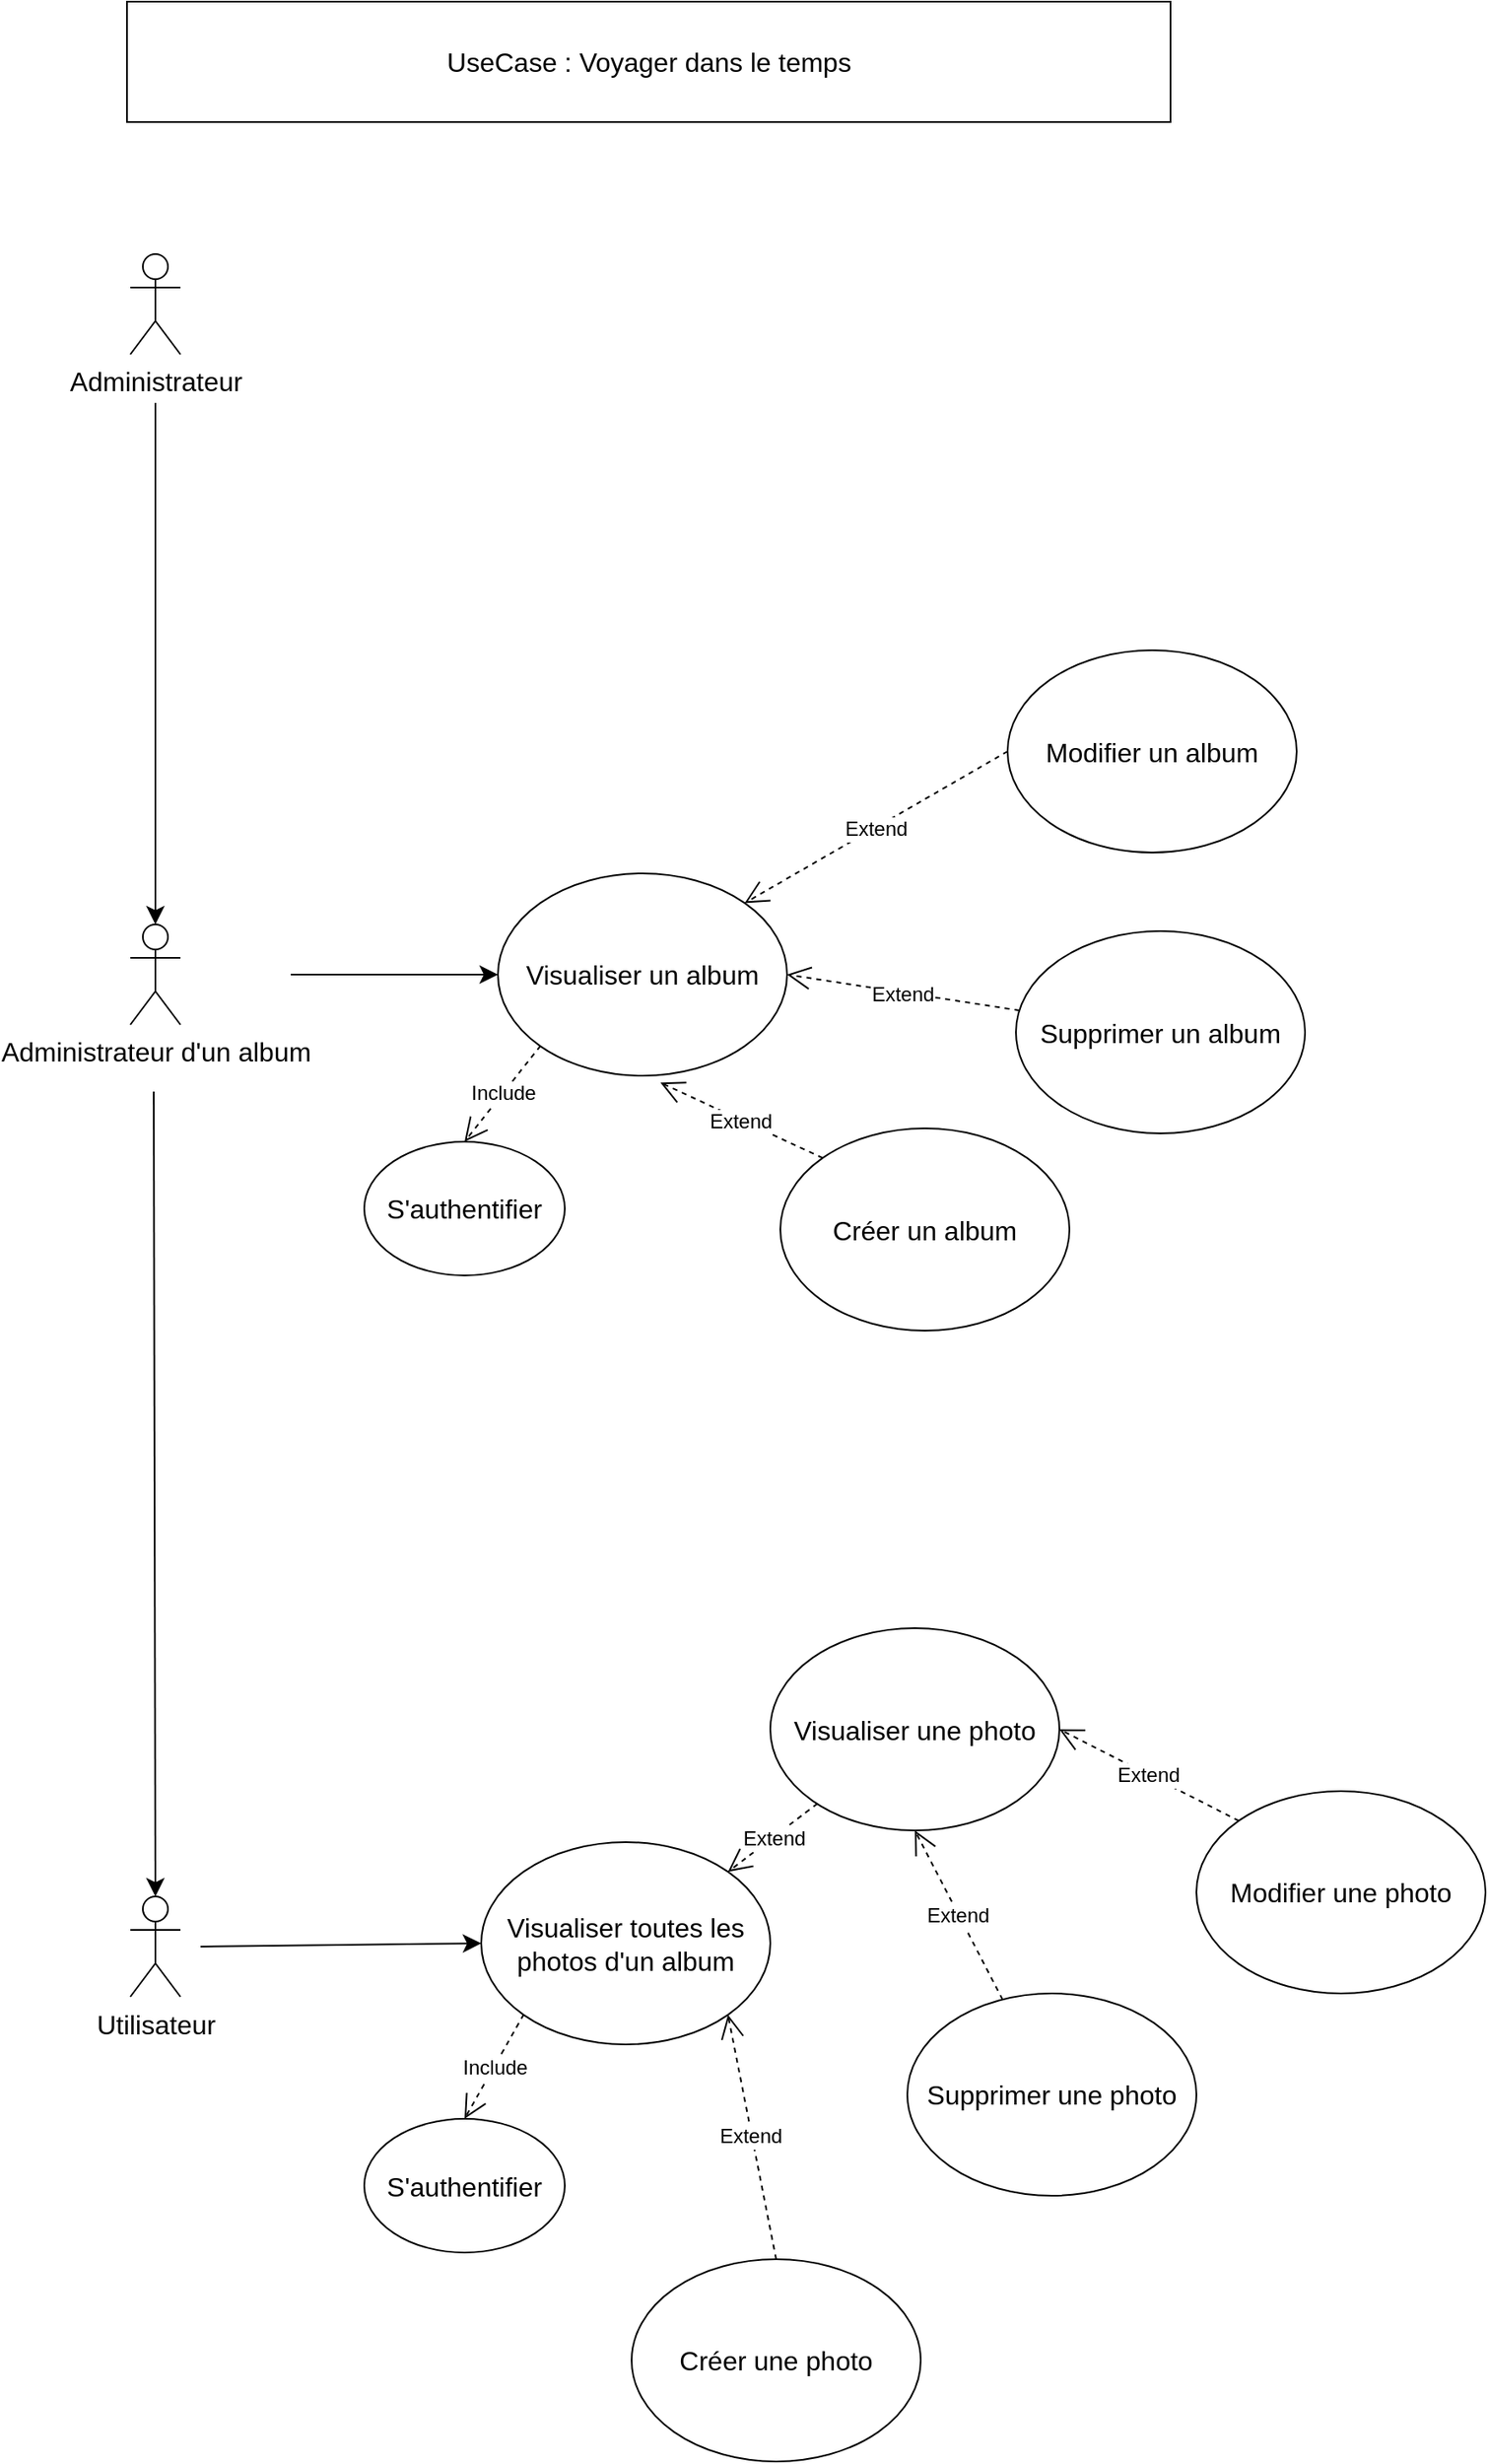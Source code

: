 <mxfile version="21.1.7" type="github">
  <diagram name="Page-1" id="HtQVQfZ8TFPf_YTs3sdP">
    <mxGraphModel dx="3625" dy="2278" grid="0" gridSize="10" guides="1" tooltips="1" connect="1" arrows="1" fold="1" page="0" pageScale="1" pageWidth="827" pageHeight="583" math="0" shadow="0">
      <root>
        <mxCell id="0" />
        <mxCell id="1" parent="0" />
        <mxCell id="s9opVT_vMAjenNTDfQ4--1" value="Utilisateur" style="shape=umlActor;verticalLabelPosition=bottom;verticalAlign=top;html=1;outlineConnect=0;fontSize=16;" vertex="1" parent="1">
          <mxGeometry x="-51" y="429.5" width="30" height="60" as="geometry" />
        </mxCell>
        <mxCell id="s9opVT_vMAjenNTDfQ4--2" value="Administrateur d&#39;un album" style="shape=umlActor;verticalLabelPosition=bottom;verticalAlign=top;html=1;outlineConnect=0;fontSize=16;" vertex="1" parent="1">
          <mxGeometry x="-51" y="-152" width="30" height="60" as="geometry" />
        </mxCell>
        <mxCell id="s9opVT_vMAjenNTDfQ4--3" value="Administrateur" style="shape=umlActor;verticalLabelPosition=bottom;verticalAlign=top;html=1;outlineConnect=0;fontSize=16;" vertex="1" parent="1">
          <mxGeometry x="-51" y="-553" width="30" height="60" as="geometry" />
        </mxCell>
        <mxCell id="s9opVT_vMAjenNTDfQ4--4" value="Visualiser toutes les photos d&#39;un album" style="ellipse;whiteSpace=wrap;html=1;fontSize=16;" vertex="1" parent="1">
          <mxGeometry x="159" y="397" width="173" height="121" as="geometry" />
        </mxCell>
        <mxCell id="s9opVT_vMAjenNTDfQ4--6" value="Visualiser une photo" style="ellipse;whiteSpace=wrap;html=1;fontSize=16;" vertex="1" parent="1">
          <mxGeometry x="332" y="269" width="173" height="121" as="geometry" />
        </mxCell>
        <mxCell id="s9opVT_vMAjenNTDfQ4--7" value="" style="endArrow=classic;html=1;rounded=0;fontSize=12;startSize=8;endSize=8;curved=1;entryX=0;entryY=0.5;entryDx=0;entryDy=0;" edge="1" parent="1" target="s9opVT_vMAjenNTDfQ4--4">
          <mxGeometry width="50" height="50" relative="1" as="geometry">
            <mxPoint x="-9" y="459.5" as="sourcePoint" />
            <mxPoint x="233" y="507.5" as="targetPoint" />
          </mxGeometry>
        </mxCell>
        <mxCell id="s9opVT_vMAjenNTDfQ4--8" value="Extend" style="endArrow=open;endSize=12;dashed=1;html=1;rounded=0;fontSize=12;curved=1;entryX=1;entryY=0;entryDx=0;entryDy=0;" edge="1" parent="1" source="s9opVT_vMAjenNTDfQ4--6" target="s9opVT_vMAjenNTDfQ4--4">
          <mxGeometry x="0.01" y="1" width="160" relative="1" as="geometry">
            <mxPoint x="172" y="530.5" as="sourcePoint" />
            <mxPoint x="332" y="530.5" as="targetPoint" />
            <mxPoint as="offset" />
          </mxGeometry>
        </mxCell>
        <mxCell id="s9opVT_vMAjenNTDfQ4--11" value="Créer une photo" style="ellipse;whiteSpace=wrap;html=1;fontSize=16;" vertex="1" parent="1">
          <mxGeometry x="249" y="646.5" width="173" height="121" as="geometry" />
        </mxCell>
        <mxCell id="s9opVT_vMAjenNTDfQ4--12" value="Extend" style="endArrow=open;endSize=12;dashed=1;html=1;rounded=0;fontSize=12;curved=1;entryX=1;entryY=1;entryDx=0;entryDy=0;exitX=0.5;exitY=0;exitDx=0;exitDy=0;" edge="1" parent="1" source="s9opVT_vMAjenNTDfQ4--11" target="s9opVT_vMAjenNTDfQ4--4">
          <mxGeometry x="0.01" y="1" width="160" relative="1" as="geometry">
            <mxPoint x="172" y="779.5" as="sourcePoint" />
            <mxPoint x="307" y="663.5" as="targetPoint" />
            <mxPoint as="offset" />
          </mxGeometry>
        </mxCell>
        <mxCell id="s9opVT_vMAjenNTDfQ4--13" value="Modifier une photo" style="ellipse;whiteSpace=wrap;html=1;fontSize=16;" vertex="1" parent="1">
          <mxGeometry x="587" y="366.5" width="173" height="121" as="geometry" />
        </mxCell>
        <mxCell id="s9opVT_vMAjenNTDfQ4--14" value="Extend" style="endArrow=open;endSize=12;dashed=1;html=1;rounded=0;fontSize=12;curved=1;entryX=1;entryY=0.5;entryDx=0;entryDy=0;exitX=0;exitY=0;exitDx=0;exitDy=0;" edge="1" parent="1" source="s9opVT_vMAjenNTDfQ4--13" target="s9opVT_vMAjenNTDfQ4--6">
          <mxGeometry x="0.01" y="1" width="160" relative="1" as="geometry">
            <mxPoint x="341" y="385.8" as="sourcePoint" />
            <mxPoint x="638.361" y="294.502" as="targetPoint" />
            <mxPoint as="offset" />
          </mxGeometry>
        </mxCell>
        <mxCell id="s9opVT_vMAjenNTDfQ4--15" value="Supprimer une photo" style="ellipse;whiteSpace=wrap;html=1;fontSize=16;" vertex="1" parent="1">
          <mxGeometry x="414" y="487.5" width="173" height="121" as="geometry" />
        </mxCell>
        <mxCell id="s9opVT_vMAjenNTDfQ4--16" value="Extend" style="endArrow=open;endSize=12;dashed=1;html=1;rounded=0;fontSize=12;curved=1;entryX=0.5;entryY=1;entryDx=0;entryDy=0;" edge="1" parent="1" source="s9opVT_vMAjenNTDfQ4--15" target="s9opVT_vMAjenNTDfQ4--6">
          <mxGeometry x="0.01" y="1" width="160" relative="1" as="geometry">
            <mxPoint x="347" y="627" as="sourcePoint" />
            <mxPoint x="529.639" y="532.702" as="targetPoint" />
            <mxPoint as="offset" />
          </mxGeometry>
        </mxCell>
        <mxCell id="s9opVT_vMAjenNTDfQ4--17" value="S&#39;authentifier" style="ellipse;whiteSpace=wrap;html=1;fontSize=16;" vertex="1" parent="1">
          <mxGeometry x="89" y="562.5" width="120" height="80" as="geometry" />
        </mxCell>
        <mxCell id="s9opVT_vMAjenNTDfQ4--20" value="Include" style="endArrow=open;endSize=12;dashed=1;html=1;rounded=0;fontSize=12;curved=1;exitX=0;exitY=1;exitDx=0;exitDy=0;entryX=0.5;entryY=0;entryDx=0;entryDy=0;" edge="1" parent="1" source="s9opVT_vMAjenNTDfQ4--4" target="s9opVT_vMAjenNTDfQ4--17">
          <mxGeometry width="160" relative="1" as="geometry">
            <mxPoint x="178" y="398.5" as="sourcePoint" />
            <mxPoint x="338" y="398.5" as="targetPoint" />
          </mxGeometry>
        </mxCell>
        <mxCell id="s9opVT_vMAjenNTDfQ4--23" value="" style="endArrow=classic;html=1;rounded=0;fontSize=12;startSize=8;endSize=8;curved=1;entryX=0.5;entryY=0;entryDx=0;entryDy=0;entryPerimeter=0;" edge="1" parent="1" target="s9opVT_vMAjenNTDfQ4--2">
          <mxGeometry width="50" height="50" relative="1" as="geometry">
            <mxPoint x="-36" y="-464" as="sourcePoint" />
            <mxPoint x="-36" y="-182" as="targetPoint" />
          </mxGeometry>
        </mxCell>
        <mxCell id="s9opVT_vMAjenNTDfQ4--24" value="" style="endArrow=classic;html=1;rounded=0;fontSize=12;startSize=8;endSize=8;curved=1;entryX=0.5;entryY=0;entryDx=0;entryDy=0;entryPerimeter=0;" edge="1" parent="1" target="s9opVT_vMAjenNTDfQ4--1">
          <mxGeometry width="50" height="50" relative="1" as="geometry">
            <mxPoint x="-37" y="-52" as="sourcePoint" />
            <mxPoint x="-37" y="263" as="targetPoint" />
          </mxGeometry>
        </mxCell>
        <mxCell id="s9opVT_vMAjenNTDfQ4--25" value="Visualiser un album" style="ellipse;whiteSpace=wrap;html=1;fontSize=16;" vertex="1" parent="1">
          <mxGeometry x="169" y="-182.5" width="173" height="121" as="geometry" />
        </mxCell>
        <mxCell id="s9opVT_vMAjenNTDfQ4--26" value="" style="endArrow=classic;html=1;rounded=0;fontSize=12;startSize=8;endSize=8;curved=1;entryX=0;entryY=0.5;entryDx=0;entryDy=0;" edge="1" parent="1" target="s9opVT_vMAjenNTDfQ4--25">
          <mxGeometry width="50" height="50" relative="1" as="geometry">
            <mxPoint x="45" y="-122" as="sourcePoint" />
            <mxPoint x="287" y="-74" as="targetPoint" />
          </mxGeometry>
        </mxCell>
        <mxCell id="s9opVT_vMAjenNTDfQ4--27" value="Créer un album" style="ellipse;whiteSpace=wrap;html=1;fontSize=16;" vertex="1" parent="1">
          <mxGeometry x="338" y="-30" width="173" height="121" as="geometry" />
        </mxCell>
        <mxCell id="s9opVT_vMAjenNTDfQ4--28" value="Extend" style="endArrow=open;endSize=12;dashed=1;html=1;rounded=0;fontSize=12;curved=1;entryX=0.562;entryY=1.034;entryDx=0;entryDy=0;exitX=0;exitY=0;exitDx=0;exitDy=0;entryPerimeter=0;" edge="1" parent="1" source="s9opVT_vMAjenNTDfQ4--27" target="s9opVT_vMAjenNTDfQ4--25">
          <mxGeometry x="0.01" y="1" width="160" relative="1" as="geometry">
            <mxPoint x="261" y="103" as="sourcePoint" />
            <mxPoint x="396" y="-176" as="targetPoint" />
            <mxPoint as="offset" />
          </mxGeometry>
        </mxCell>
        <mxCell id="s9opVT_vMAjenNTDfQ4--29" value="S&#39;authentifier" style="ellipse;whiteSpace=wrap;html=1;fontSize=16;" vertex="1" parent="1">
          <mxGeometry x="89" y="-22" width="120" height="80" as="geometry" />
        </mxCell>
        <mxCell id="s9opVT_vMAjenNTDfQ4--30" value="Include" style="endArrow=open;endSize=12;dashed=1;html=1;rounded=0;fontSize=12;curved=1;exitX=0;exitY=1;exitDx=0;exitDy=0;entryX=0.5;entryY=0;entryDx=0;entryDy=0;" edge="1" parent="1" target="s9opVT_vMAjenNTDfQ4--29" source="s9opVT_vMAjenNTDfQ4--25">
          <mxGeometry width="160" relative="1" as="geometry">
            <mxPoint x="184" y="-84" as="sourcePoint" />
            <mxPoint x="338" y="-186" as="targetPoint" />
          </mxGeometry>
        </mxCell>
        <mxCell id="s9opVT_vMAjenNTDfQ4--31" value="Modifier un album" style="ellipse;whiteSpace=wrap;html=1;fontSize=16;" vertex="1" parent="1">
          <mxGeometry x="474" y="-316" width="173" height="121" as="geometry" />
        </mxCell>
        <mxCell id="s9opVT_vMAjenNTDfQ4--32" value="Extend" style="endArrow=open;endSize=12;dashed=1;html=1;rounded=0;fontSize=12;curved=1;entryX=1;entryY=0;entryDx=0;entryDy=0;exitX=0;exitY=0.5;exitDx=0;exitDy=0;" edge="1" parent="1" source="s9opVT_vMAjenNTDfQ4--31" target="s9opVT_vMAjenNTDfQ4--25">
          <mxGeometry x="0.01" y="1" width="160" relative="1" as="geometry">
            <mxPoint x="406" y="-249.7" as="sourcePoint" />
            <mxPoint x="570" y="-306" as="targetPoint" />
            <mxPoint as="offset" />
          </mxGeometry>
        </mxCell>
        <mxCell id="s9opVT_vMAjenNTDfQ4--33" value="Supprimer un album" style="ellipse;whiteSpace=wrap;html=1;fontSize=16;" vertex="1" parent="1">
          <mxGeometry x="479" y="-148" width="173" height="121" as="geometry" />
        </mxCell>
        <mxCell id="s9opVT_vMAjenNTDfQ4--34" value="Extend" style="endArrow=open;endSize=12;dashed=1;html=1;rounded=0;fontSize=12;curved=1;entryX=1;entryY=0.5;entryDx=0;entryDy=0;" edge="1" parent="1" source="s9opVT_vMAjenNTDfQ4--33" target="s9opVT_vMAjenNTDfQ4--25">
          <mxGeometry x="0.01" y="1" width="160" relative="1" as="geometry">
            <mxPoint x="412" y="-8.5" as="sourcePoint" />
            <mxPoint x="484" y="-246" as="targetPoint" />
            <mxPoint as="offset" />
          </mxGeometry>
        </mxCell>
        <mxCell id="s9opVT_vMAjenNTDfQ4--35" value="UseCase : Voyager dans le temps" style="html=1;whiteSpace=wrap;fontSize=16;" vertex="1" parent="1">
          <mxGeometry x="-53" y="-704" width="624.5" height="72" as="geometry" />
        </mxCell>
      </root>
    </mxGraphModel>
  </diagram>
</mxfile>
